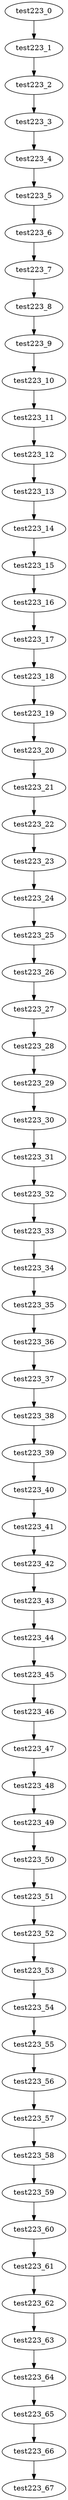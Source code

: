 digraph G {
test223_0->test223_1;
test223_1->test223_2;
test223_2->test223_3;
test223_3->test223_4;
test223_4->test223_5;
test223_5->test223_6;
test223_6->test223_7;
test223_7->test223_8;
test223_8->test223_9;
test223_9->test223_10;
test223_10->test223_11;
test223_11->test223_12;
test223_12->test223_13;
test223_13->test223_14;
test223_14->test223_15;
test223_15->test223_16;
test223_16->test223_17;
test223_17->test223_18;
test223_18->test223_19;
test223_19->test223_20;
test223_20->test223_21;
test223_21->test223_22;
test223_22->test223_23;
test223_23->test223_24;
test223_24->test223_25;
test223_25->test223_26;
test223_26->test223_27;
test223_27->test223_28;
test223_28->test223_29;
test223_29->test223_30;
test223_30->test223_31;
test223_31->test223_32;
test223_32->test223_33;
test223_33->test223_34;
test223_34->test223_35;
test223_35->test223_36;
test223_36->test223_37;
test223_37->test223_38;
test223_38->test223_39;
test223_39->test223_40;
test223_40->test223_41;
test223_41->test223_42;
test223_42->test223_43;
test223_43->test223_44;
test223_44->test223_45;
test223_45->test223_46;
test223_46->test223_47;
test223_47->test223_48;
test223_48->test223_49;
test223_49->test223_50;
test223_50->test223_51;
test223_51->test223_52;
test223_52->test223_53;
test223_53->test223_54;
test223_54->test223_55;
test223_55->test223_56;
test223_56->test223_57;
test223_57->test223_58;
test223_58->test223_59;
test223_59->test223_60;
test223_60->test223_61;
test223_61->test223_62;
test223_62->test223_63;
test223_63->test223_64;
test223_64->test223_65;
test223_65->test223_66;
test223_66->test223_67;

}
